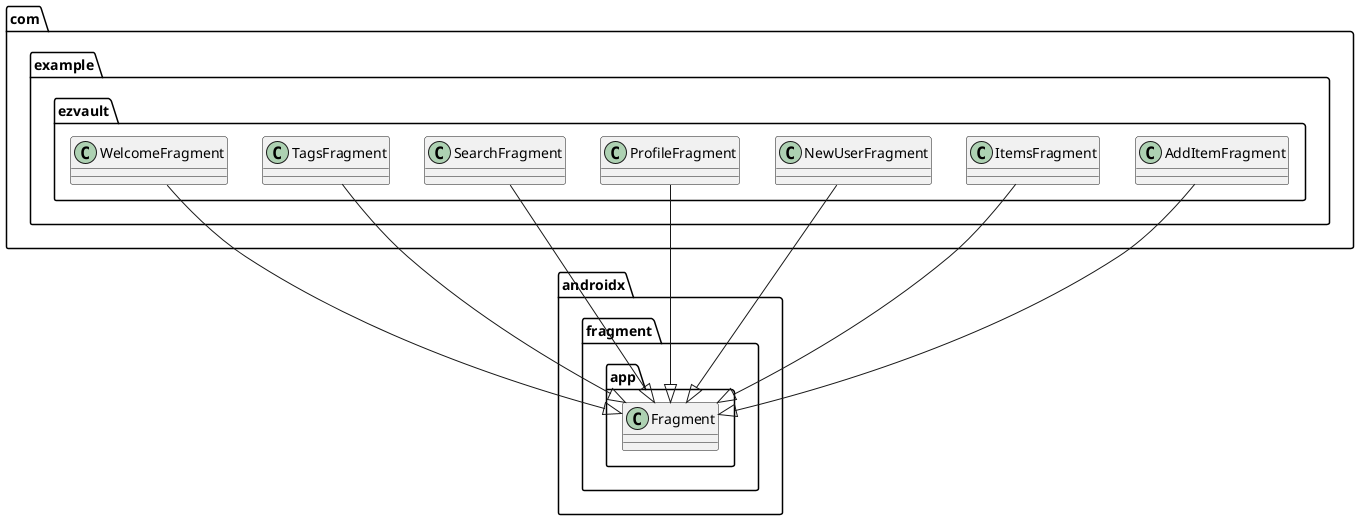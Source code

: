 @startuml frag

namespace com.example.ezvault {
    class AddItemFragment { }
    class ItemsFragment { }
    class NewUserFragment { }
    class ProfileFragment { }
    class SearchFragment { }
    class TagsFragment { }
    class WelcomeFragment {}
}

AddItemFragment --|> androidx.fragment.app.Fragment
ItemsFragment --|> androidx.fragment.app.Fragment
NewUserFragment --|> androidx.fragment.app.Fragment
ProfileFragment --|> androidx.fragment.app.Fragment
SearchFragment --|> androidx.fragment.app.Fragment
TagsFragment --|> androidx.fragment.app.Fragment
WelcomeFragment --|> androidx.fragment.app.Fragment

@enduml